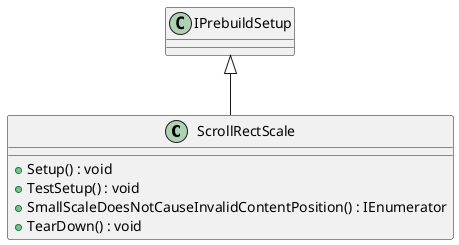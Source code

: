 @startuml
class ScrollRectScale {
    + Setup() : void
    + TestSetup() : void
    + SmallScaleDoesNotCauseInvalidContentPosition() : IEnumerator
    + TearDown() : void
}
IPrebuildSetup <|-- ScrollRectScale
@enduml
